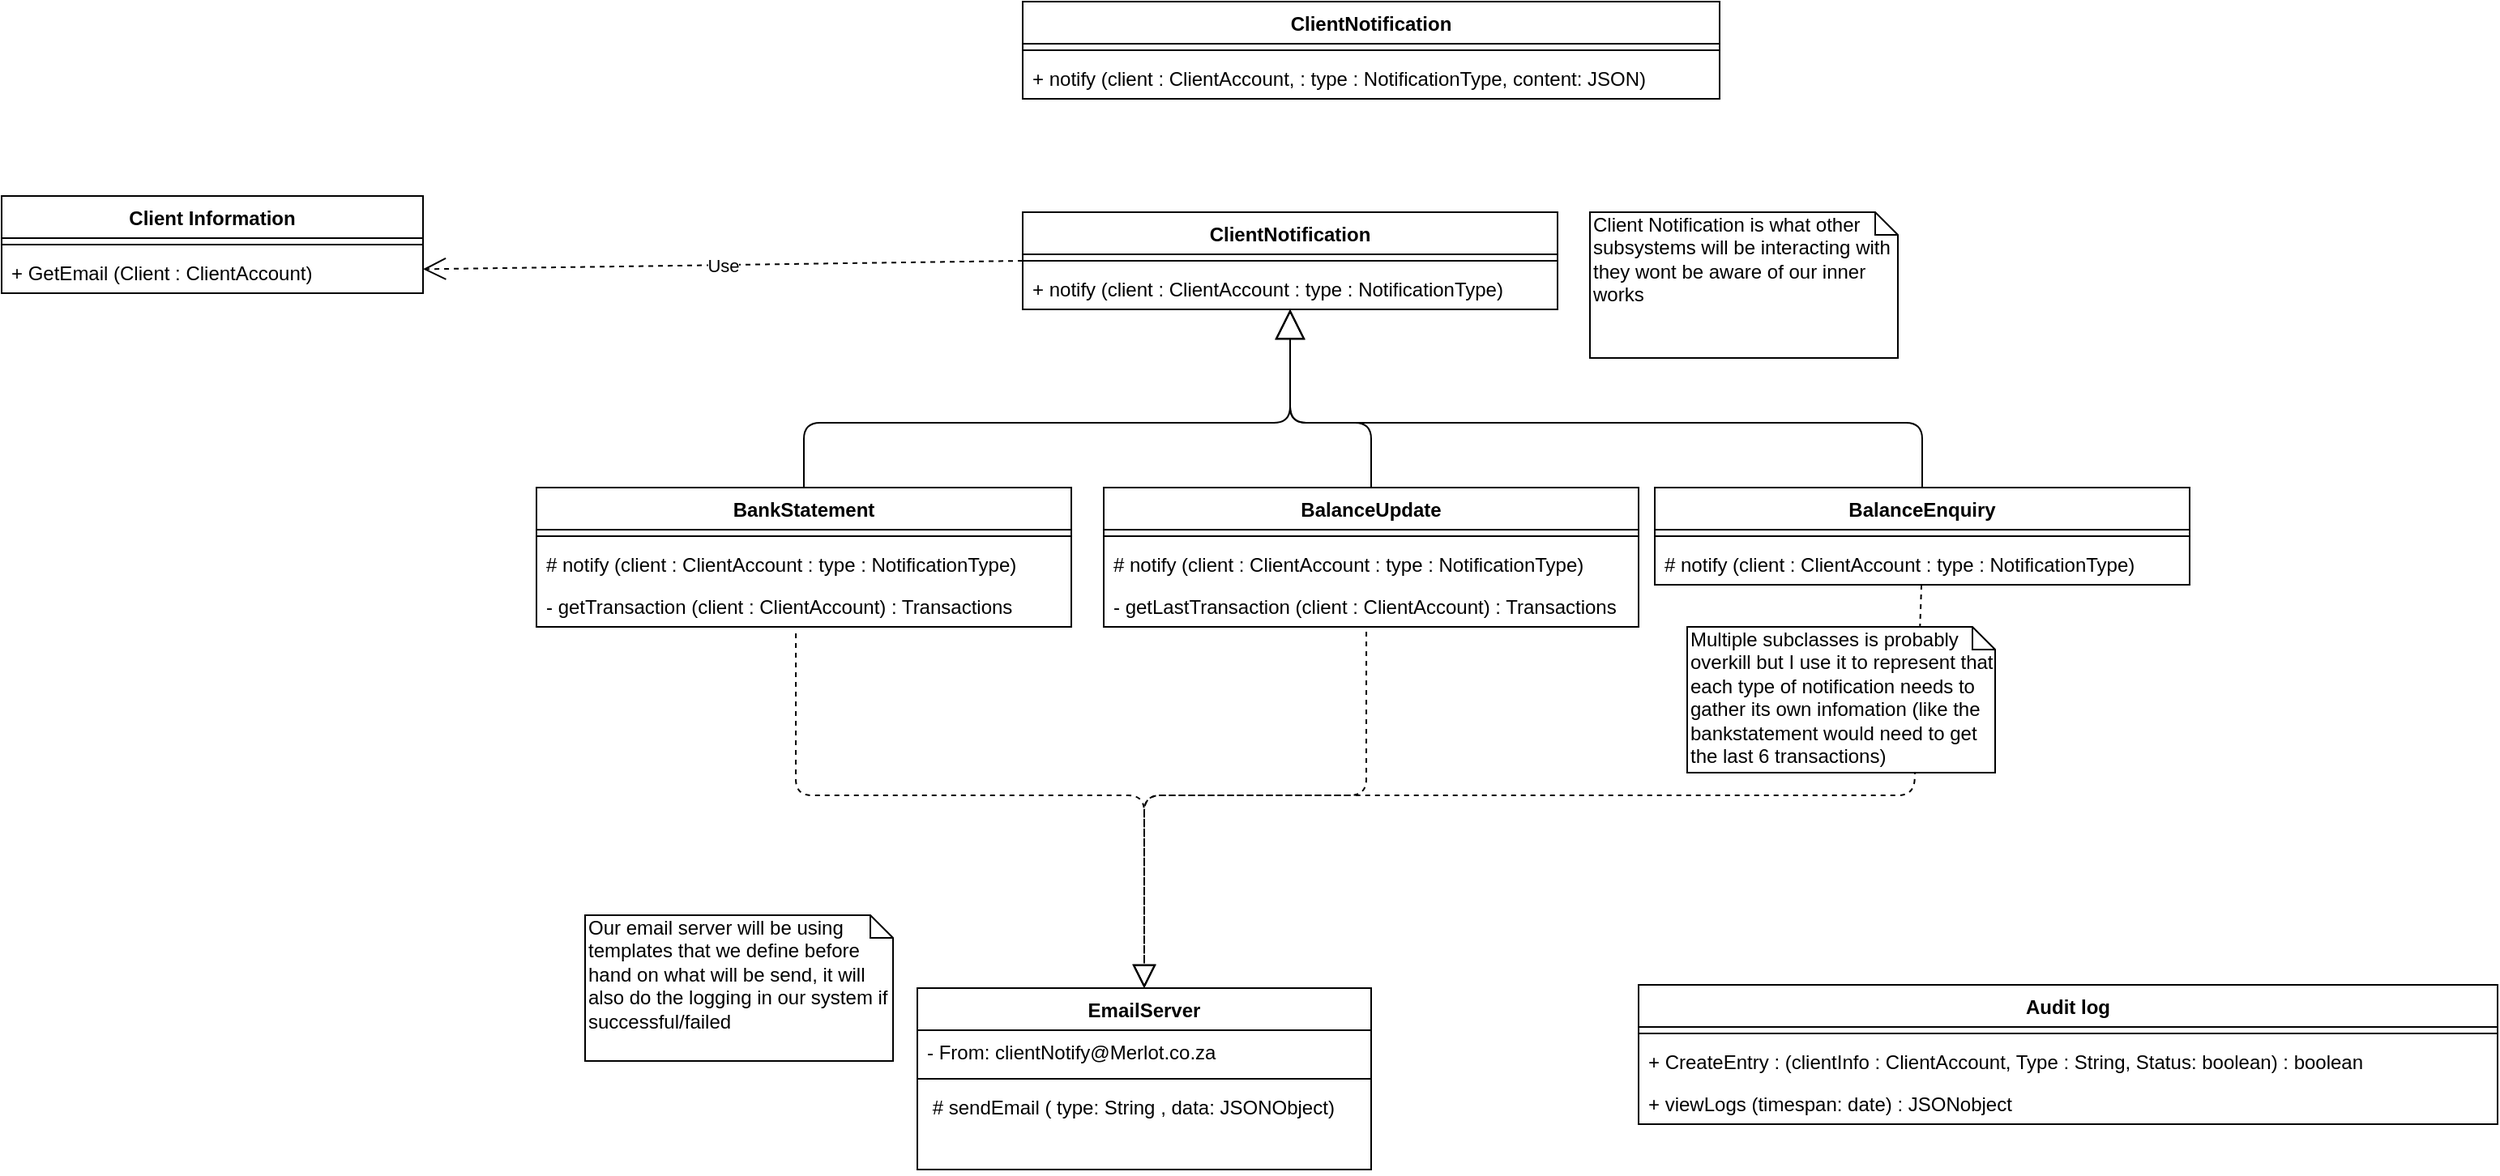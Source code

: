 <mxfile version="10.4.3" type="github"><diagram id="uWBcP26j5UfPEMXt-gW4" name="Page-1"><mxGraphModel dx="2244" dy="774" grid="1" gridSize="10" guides="1" tooltips="1" connect="1" arrows="1" fold="1" page="1" pageScale="1" pageWidth="850" pageHeight="1100" math="0" shadow="0"><root><mxCell id="0"/><mxCell id="1" parent="0"/><mxCell id="1RoFgUXYeI_aA8axk1ig-1" value="ClientNotification&#10;" style="swimlane;fontStyle=1;align=center;verticalAlign=top;childLayout=stackLayout;horizontal=1;startSize=26;horizontalStack=0;resizeParent=1;resizeParentMax=0;resizeLast=0;collapsible=1;marginBottom=0;" vertex="1" parent="1"><mxGeometry x="310" y="140" width="330" height="60" as="geometry"/></mxCell><mxCell id="1RoFgUXYeI_aA8axk1ig-3" value="" style="line;strokeWidth=1;fillColor=none;align=left;verticalAlign=middle;spacingTop=-1;spacingLeft=3;spacingRight=3;rotatable=0;labelPosition=right;points=[];portConstraint=eastwest;" vertex="1" parent="1RoFgUXYeI_aA8axk1ig-1"><mxGeometry y="26" width="330" height="8" as="geometry"/></mxCell><mxCell id="1RoFgUXYeI_aA8axk1ig-4" value="+ notify (client : ClientAccount : type : NotificationType)" style="text;strokeColor=none;fillColor=none;align=left;verticalAlign=top;spacingLeft=4;spacingRight=4;overflow=hidden;rotatable=0;points=[[0,0.5],[1,0.5]];portConstraint=eastwest;" vertex="1" parent="1RoFgUXYeI_aA8axk1ig-1"><mxGeometry y="34" width="330" height="26" as="geometry"/></mxCell><mxCell id="1RoFgUXYeI_aA8axk1ig-9" value="BankStatement" style="swimlane;fontStyle=1;align=center;verticalAlign=top;childLayout=stackLayout;horizontal=1;startSize=26;horizontalStack=0;resizeParent=1;resizeParentMax=0;resizeLast=0;collapsible=1;marginBottom=0;" vertex="1" parent="1"><mxGeometry x="10" y="310" width="330" height="86" as="geometry"/></mxCell><mxCell id="1RoFgUXYeI_aA8axk1ig-11" value="" style="line;strokeWidth=1;fillColor=none;align=left;verticalAlign=middle;spacingTop=-1;spacingLeft=3;spacingRight=3;rotatable=0;labelPosition=right;points=[];portConstraint=eastwest;" vertex="1" parent="1RoFgUXYeI_aA8axk1ig-9"><mxGeometry y="26" width="330" height="8" as="geometry"/></mxCell><mxCell id="1RoFgUXYeI_aA8axk1ig-14" value="# notify (client : ClientAccount : type : NotificationType)&#10;&#10;" style="text;strokeColor=none;fillColor=none;align=left;verticalAlign=top;spacingLeft=4;spacingRight=4;overflow=hidden;rotatable=0;points=[[0,0.5],[1,0.5]];portConstraint=eastwest;" vertex="1" parent="1RoFgUXYeI_aA8axk1ig-9"><mxGeometry y="34" width="330" height="26" as="geometry"/></mxCell><mxCell id="1RoFgUXYeI_aA8axk1ig-12" value="- getTransaction (client : ClientAccount) : Transactions&#10;&#10;" style="text;strokeColor=none;fillColor=none;align=left;verticalAlign=top;spacingLeft=4;spacingRight=4;overflow=hidden;rotatable=0;points=[[0,0.5],[1,0.5]];portConstraint=eastwest;" vertex="1" parent="1RoFgUXYeI_aA8axk1ig-9"><mxGeometry y="60" width="330" height="26" as="geometry"/></mxCell><mxCell id="1RoFgUXYeI_aA8axk1ig-16" value="" style="endArrow=block;endSize=16;endFill=0;html=1;exitX=0.5;exitY=0;exitDx=0;exitDy=0;" edge="1" parent="1" source="1RoFgUXYeI_aA8axk1ig-9" target="1RoFgUXYeI_aA8axk1ig-4"><mxGeometry y="32" width="160" relative="1" as="geometry"><mxPoint x="150" y="550" as="sourcePoint"/><mxPoint x="310" y="550" as="targetPoint"/><Array as="points"><mxPoint x="175" y="270"/><mxPoint x="475" y="270"/></Array><mxPoint x="-10" y="2" as="offset"/></mxGeometry></mxCell><mxCell id="1RoFgUXYeI_aA8axk1ig-17" value="BalanceUpdate" style="swimlane;fontStyle=1;align=center;verticalAlign=top;childLayout=stackLayout;horizontal=1;startSize=26;horizontalStack=0;resizeParent=1;resizeParentMax=0;resizeLast=0;collapsible=1;marginBottom=0;" vertex="1" parent="1"><mxGeometry x="360" y="310" width="330" height="86" as="geometry"/></mxCell><mxCell id="1RoFgUXYeI_aA8axk1ig-18" value="" style="line;strokeWidth=1;fillColor=none;align=left;verticalAlign=middle;spacingTop=-1;spacingLeft=3;spacingRight=3;rotatable=0;labelPosition=right;points=[];portConstraint=eastwest;" vertex="1" parent="1RoFgUXYeI_aA8axk1ig-17"><mxGeometry y="26" width="330" height="8" as="geometry"/></mxCell><mxCell id="1RoFgUXYeI_aA8axk1ig-19" value="# notify (client : ClientAccount : type : NotificationType)&#10;&#10;" style="text;strokeColor=none;fillColor=none;align=left;verticalAlign=top;spacingLeft=4;spacingRight=4;overflow=hidden;rotatable=0;points=[[0,0.5],[1,0.5]];portConstraint=eastwest;" vertex="1" parent="1RoFgUXYeI_aA8axk1ig-17"><mxGeometry y="34" width="330" height="26" as="geometry"/></mxCell><mxCell id="1RoFgUXYeI_aA8axk1ig-20" value="- getLastTransaction (client : ClientAccount) : Transactions&#10;&#10;" style="text;strokeColor=none;fillColor=none;align=left;verticalAlign=top;spacingLeft=4;spacingRight=4;overflow=hidden;rotatable=0;points=[[0,0.5],[1,0.5]];portConstraint=eastwest;" vertex="1" parent="1RoFgUXYeI_aA8axk1ig-17"><mxGeometry y="60" width="330" height="26" as="geometry"/></mxCell><mxCell id="1RoFgUXYeI_aA8axk1ig-22" value="" style="endArrow=block;endSize=16;endFill=0;html=1;exitX=0.5;exitY=0;exitDx=0;exitDy=0;" edge="1" parent="1" source="1RoFgUXYeI_aA8axk1ig-17" target="1RoFgUXYeI_aA8axk1ig-4"><mxGeometry y="32" width="160" relative="1" as="geometry"><mxPoint x="185" y="320" as="sourcePoint"/><mxPoint x="485" y="236" as="targetPoint"/><Array as="points"><mxPoint x="525" y="270"/><mxPoint x="475" y="270"/></Array><mxPoint x="-10" y="2" as="offset"/></mxGeometry></mxCell><mxCell id="1RoFgUXYeI_aA8axk1ig-23" value="BalanceEnquiry" style="swimlane;fontStyle=1;align=center;verticalAlign=top;childLayout=stackLayout;horizontal=1;startSize=26;horizontalStack=0;resizeParent=1;resizeParentMax=0;resizeLast=0;collapsible=1;marginBottom=0;" vertex="1" parent="1"><mxGeometry x="700" y="310" width="330" height="60" as="geometry"/></mxCell><mxCell id="1RoFgUXYeI_aA8axk1ig-24" value="" style="line;strokeWidth=1;fillColor=none;align=left;verticalAlign=middle;spacingTop=-1;spacingLeft=3;spacingRight=3;rotatable=0;labelPosition=right;points=[];portConstraint=eastwest;" vertex="1" parent="1RoFgUXYeI_aA8axk1ig-23"><mxGeometry y="26" width="330" height="8" as="geometry"/></mxCell><mxCell id="1RoFgUXYeI_aA8axk1ig-25" value="# notify (client : ClientAccount : type : NotificationType)&#10;&#10;" style="text;strokeColor=none;fillColor=none;align=left;verticalAlign=top;spacingLeft=4;spacingRight=4;overflow=hidden;rotatable=0;points=[[0,0.5],[1,0.5]];portConstraint=eastwest;" vertex="1" parent="1RoFgUXYeI_aA8axk1ig-23"><mxGeometry y="34" width="330" height="26" as="geometry"/></mxCell><mxCell id="1RoFgUXYeI_aA8axk1ig-27" value="" style="endArrow=block;endSize=16;endFill=0;html=1;exitX=0.5;exitY=0;exitDx=0;exitDy=0;" edge="1" parent="1" source="1RoFgUXYeI_aA8axk1ig-23" target="1RoFgUXYeI_aA8axk1ig-4"><mxGeometry y="32" width="160" relative="1" as="geometry"><mxPoint x="535" y="320" as="sourcePoint"/><mxPoint x="485" y="236" as="targetPoint"/><Array as="points"><mxPoint x="865" y="270"/><mxPoint x="475" y="270"/></Array><mxPoint x="-10" y="2" as="offset"/></mxGeometry></mxCell><mxCell id="1RoFgUXYeI_aA8axk1ig-28" value="EmailServer" style="swimlane;fontStyle=1;align=center;verticalAlign=top;childLayout=stackLayout;horizontal=1;startSize=26;horizontalStack=0;resizeParent=1;resizeParentMax=0;resizeLast=0;collapsible=1;marginBottom=0;" vertex="1" parent="1"><mxGeometry x="245" y="619" width="280" height="112" as="geometry"/></mxCell><mxCell id="1RoFgUXYeI_aA8axk1ig-29" value="- From: clientNotify@Merlot.co.za" style="text;strokeColor=none;fillColor=none;align=left;verticalAlign=top;spacingLeft=4;spacingRight=4;overflow=hidden;rotatable=0;points=[[0,0.5],[1,0.5]];portConstraint=eastwest;" vertex="1" parent="1RoFgUXYeI_aA8axk1ig-28"><mxGeometry y="26" width="280" height="26" as="geometry"/></mxCell><mxCell id="1RoFgUXYeI_aA8axk1ig-30" value="" style="line;strokeWidth=1;fillColor=none;align=left;verticalAlign=middle;spacingTop=-1;spacingLeft=3;spacingRight=3;rotatable=0;labelPosition=right;points=[];portConstraint=eastwest;" vertex="1" parent="1RoFgUXYeI_aA8axk1ig-28"><mxGeometry y="52" width="280" height="8" as="geometry"/></mxCell><mxCell id="1RoFgUXYeI_aA8axk1ig-31" value=" # sendEmail ( type: String , data: JSONObject)" style="text;strokeColor=none;fillColor=none;align=left;verticalAlign=top;spacingLeft=4;spacingRight=4;overflow=hidden;rotatable=0;points=[[0,0.5],[1,0.5]];portConstraint=eastwest;" vertex="1" parent="1RoFgUXYeI_aA8axk1ig-28"><mxGeometry y="60" width="280" height="26" as="geometry"/></mxCell><mxCell id="1RoFgUXYeI_aA8axk1ig-36" value="&#10;&#10;" style="text;strokeColor=none;fillColor=none;align=left;verticalAlign=top;spacingLeft=4;spacingRight=4;overflow=hidden;rotatable=0;points=[[0,0.5],[1,0.5]];portConstraint=eastwest;" vertex="1" parent="1RoFgUXYeI_aA8axk1ig-28"><mxGeometry y="86" width="280" height="26" as="geometry"/></mxCell><mxCell id="1RoFgUXYeI_aA8axk1ig-32" value="" style="endArrow=block;dashed=1;endFill=0;endSize=12;html=1;entryX=0.5;entryY=0;entryDx=0;entryDy=0;exitX=0.491;exitY=1.115;exitDx=0;exitDy=0;exitPerimeter=0;" edge="1" parent="1" source="1RoFgUXYeI_aA8axk1ig-20" target="1RoFgUXYeI_aA8axk1ig-28"><mxGeometry width="160" relative="1" as="geometry"><mxPoint x="150" y="500" as="sourcePoint"/><mxPoint x="360" y="480" as="targetPoint"/><Array as="points"><mxPoint x="522" y="500"/><mxPoint x="385" y="500"/></Array></mxGeometry></mxCell><mxCell id="1RoFgUXYeI_aA8axk1ig-34" value="" style="endArrow=block;dashed=1;endFill=0;endSize=12;html=1;entryX=0.5;entryY=0;entryDx=0;entryDy=0;" edge="1" parent="1" source="1RoFgUXYeI_aA8axk1ig-25" target="1RoFgUXYeI_aA8axk1ig-28"><mxGeometry width="160" relative="1" as="geometry"><mxPoint x="532" y="409" as="sourcePoint"/><mxPoint x="535" y="590" as="targetPoint"/><Array as="points"><mxPoint x="860" y="500"/><mxPoint x="385" y="500"/></Array></mxGeometry></mxCell><mxCell id="1RoFgUXYeI_aA8axk1ig-35" value="" style="endArrow=block;dashed=1;endFill=0;endSize=12;html=1;exitX=0.485;exitY=1.154;exitDx=0;exitDy=0;exitPerimeter=0;entryX=0.5;entryY=0;entryDx=0;entryDy=0;" edge="1" parent="1" source="1RoFgUXYeI_aA8axk1ig-12" target="1RoFgUXYeI_aA8axk1ig-28"><mxGeometry width="160" relative="1" as="geometry"><mxPoint x="130" y="410" as="sourcePoint"/><mxPoint x="530" y="580" as="targetPoint"/><Array as="points"><mxPoint x="170" y="500"/><mxPoint x="385" y="500"/></Array></mxGeometry></mxCell><mxCell id="1RoFgUXYeI_aA8axk1ig-37" value="Client Notification is what other subsystems will be interacting with they wont be aware of our inner works" style="shape=note;whiteSpace=wrap;html=1;size=14;verticalAlign=top;align=left;spacingTop=-6;" vertex="1" parent="1"><mxGeometry x="660" y="140" width="190" height="90" as="geometry"/></mxCell><mxCell id="1RoFgUXYeI_aA8axk1ig-40" value="Our email server will be using templates that we define before hand on what will be send, it will also do the logging in our system if successful/failed" style="shape=note;whiteSpace=wrap;html=1;size=14;verticalAlign=top;align=left;spacingTop=-6;" vertex="1" parent="1"><mxGeometry x="40" y="574" width="190" height="90" as="geometry"/></mxCell><mxCell id="1RoFgUXYeI_aA8axk1ig-41" value="Multiple subclasses is probably overkill but I use it to represent that each type of notification needs to gather its own infomation (like the bankstatement would need to get the last 6 transactions)" style="shape=note;whiteSpace=wrap;html=1;size=14;verticalAlign=top;align=left;spacingTop=-6;" vertex="1" parent="1"><mxGeometry x="720" y="396" width="190" height="90" as="geometry"/></mxCell><mxCell id="1RoFgUXYeI_aA8axk1ig-42" value="ClientNotification&#10;" style="swimlane;fontStyle=1;align=center;verticalAlign=top;childLayout=stackLayout;horizontal=1;startSize=26;horizontalStack=0;resizeParent=1;resizeParentMax=0;resizeLast=0;collapsible=1;marginBottom=0;" vertex="1" parent="1"><mxGeometry x="310" y="10" width="430" height="60" as="geometry"/></mxCell><mxCell id="1RoFgUXYeI_aA8axk1ig-43" value="" style="line;strokeWidth=1;fillColor=none;align=left;verticalAlign=middle;spacingTop=-1;spacingLeft=3;spacingRight=3;rotatable=0;labelPosition=right;points=[];portConstraint=eastwest;" vertex="1" parent="1RoFgUXYeI_aA8axk1ig-42"><mxGeometry y="26" width="430" height="8" as="geometry"/></mxCell><mxCell id="1RoFgUXYeI_aA8axk1ig-44" value="+ notify (client : ClientAccount, : type : NotificationType, content: JSON)" style="text;strokeColor=none;fillColor=none;align=left;verticalAlign=top;spacingLeft=4;spacingRight=4;overflow=hidden;rotatable=0;points=[[0,0.5],[1,0.5]];portConstraint=eastwest;" vertex="1" parent="1RoFgUXYeI_aA8axk1ig-42"><mxGeometry y="34" width="430" height="26" as="geometry"/></mxCell><mxCell id="1RoFgUXYeI_aA8axk1ig-45" value="Client Information" style="swimlane;fontStyle=1;align=center;verticalAlign=top;childLayout=stackLayout;horizontal=1;startSize=26;horizontalStack=0;resizeParent=1;resizeParentMax=0;resizeLast=0;collapsible=1;marginBottom=0;" vertex="1" parent="1"><mxGeometry x="-320" y="130" width="260" height="60" as="geometry"/></mxCell><mxCell id="1RoFgUXYeI_aA8axk1ig-47" value="" style="line;strokeWidth=1;fillColor=none;align=left;verticalAlign=middle;spacingTop=-1;spacingLeft=3;spacingRight=3;rotatable=0;labelPosition=right;points=[];portConstraint=eastwest;" vertex="1" parent="1RoFgUXYeI_aA8axk1ig-45"><mxGeometry y="26" width="260" height="8" as="geometry"/></mxCell><mxCell id="1RoFgUXYeI_aA8axk1ig-48" value="+ GetEmail (Client : ClientAccount)" style="text;strokeColor=none;fillColor=none;align=left;verticalAlign=top;spacingLeft=4;spacingRight=4;overflow=hidden;rotatable=0;points=[[0,0.5],[1,0.5]];portConstraint=eastwest;" vertex="1" parent="1RoFgUXYeI_aA8axk1ig-45"><mxGeometry y="34" width="260" height="26" as="geometry"/></mxCell><mxCell id="1RoFgUXYeI_aA8axk1ig-49" value="Use" style="endArrow=open;endSize=12;dashed=1;html=1;exitX=0;exitY=0.5;exitDx=0;exitDy=0;" edge="1" parent="1" source="1RoFgUXYeI_aA8axk1ig-1" target="1RoFgUXYeI_aA8axk1ig-48"><mxGeometry width="160" relative="1" as="geometry"><mxPoint x="30" y="170" as="sourcePoint"/><mxPoint x="190" y="170" as="targetPoint"/></mxGeometry></mxCell><mxCell id="1RoFgUXYeI_aA8axk1ig-50" value="Audit log" style="swimlane;fontStyle=1;align=center;verticalAlign=top;childLayout=stackLayout;horizontal=1;startSize=26;horizontalStack=0;resizeParent=1;resizeParentMax=0;resizeLast=0;collapsible=1;marginBottom=0;" vertex="1" parent="1"><mxGeometry x="690" y="617" width="530" height="86" as="geometry"/></mxCell><mxCell id="1RoFgUXYeI_aA8axk1ig-52" value="" style="line;strokeWidth=1;fillColor=none;align=left;verticalAlign=middle;spacingTop=-1;spacingLeft=3;spacingRight=3;rotatable=0;labelPosition=right;points=[];portConstraint=eastwest;" vertex="1" parent="1RoFgUXYeI_aA8axk1ig-50"><mxGeometry y="26" width="530" height="8" as="geometry"/></mxCell><mxCell id="1RoFgUXYeI_aA8axk1ig-53" value="+ CreateEntry : (clientInfo : ClientAccount, Type : String, Status: boolean) : boolean" style="text;strokeColor=none;fillColor=none;align=left;verticalAlign=top;spacingLeft=4;spacingRight=4;overflow=hidden;rotatable=0;points=[[0,0.5],[1,0.5]];portConstraint=eastwest;" vertex="1" parent="1RoFgUXYeI_aA8axk1ig-50"><mxGeometry y="34" width="530" height="26" as="geometry"/></mxCell><mxCell id="1RoFgUXYeI_aA8axk1ig-54" value="+ viewLogs (timespan: date) : JSONobject" style="text;strokeColor=none;fillColor=none;align=left;verticalAlign=top;spacingLeft=4;spacingRight=4;overflow=hidden;rotatable=0;points=[[0,0.5],[1,0.5]];portConstraint=eastwest;" vertex="1" parent="1RoFgUXYeI_aA8axk1ig-50"><mxGeometry y="60" width="530" height="26" as="geometry"/></mxCell></root></mxGraphModel></diagram></mxfile>